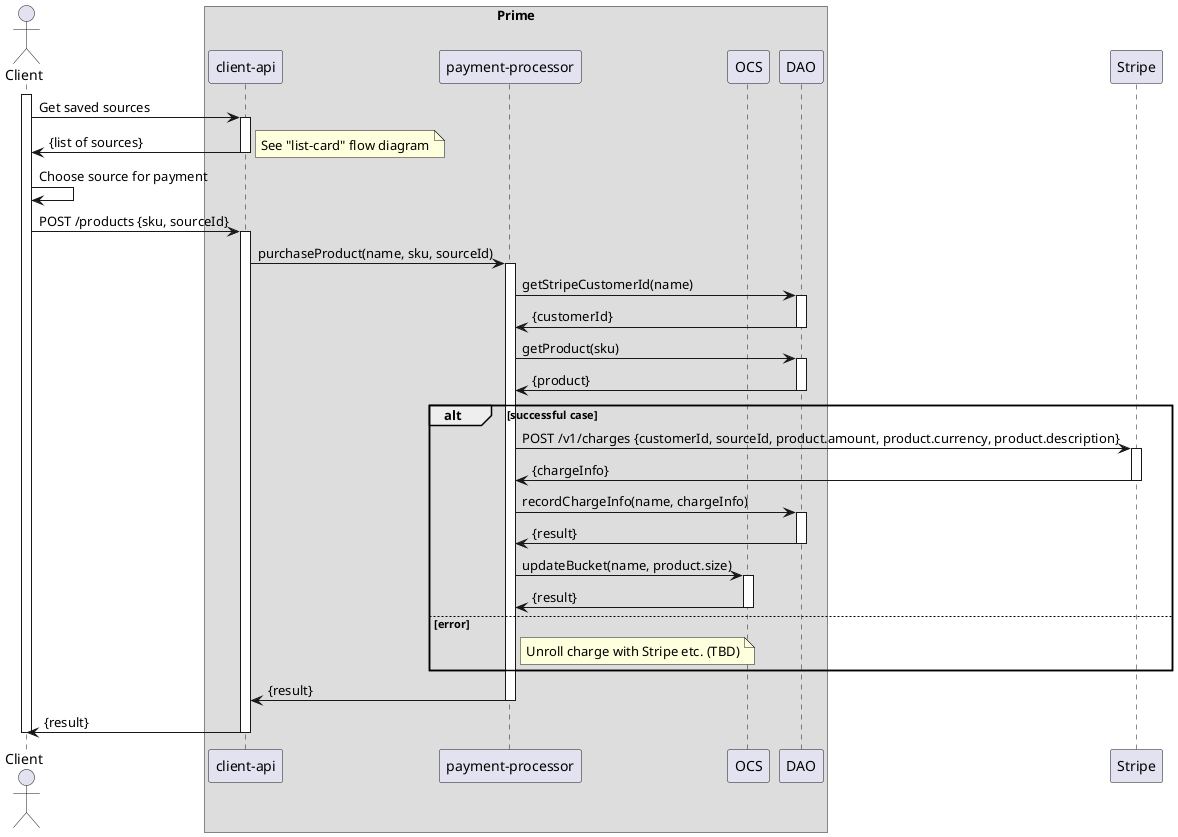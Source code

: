 @startuml

actor Client
participant Client

box "Prime"
    participant "client-api"
    participant "payment-processor"
    participant OCS
    participant DAO
end box
participant Stripe

activate Client
    Client -> "client-api" : Get saved sources
    activate "client-api"
    "client-api" -> Client : {list of sources}
    deactivate "client-api"
    note right : See "list-card" flow diagram

    Client -> Client : Choose source for payment

    Client -> "client-api": POST /products {sku, sourceId}
    activate "client-api"

    "client-api" -> "payment-processor" : purchaseProduct(name, sku, sourceId)
    activate "payment-processor"

    "payment-processor" -> DAO : getStripeCustomerId(name)
    activate DAO
    DAO -> "payment-processor" : {customerId}
    deactivate DAO

    "payment-processor" -> DAO : getProduct(sku)
    activate DAO
    DAO -> "payment-processor" : {product}
    deactivate DAO

    alt successful case
        "payment-processor" -> Stripe : POST /v1/charges {customerId, sourceId, product.amount, product.currency, product.description}
        activate Stripe
        Stripe -> "payment-processor" : {chargeInfo}
        deactivate Stripe

        "payment-processor" -> DAO: recordChargeInfo(name, chargeInfo)
        activate DAO
        DAO -> "payment-processor" : {result}
        deactivate DAO

        "payment-processor" -> OCS : updateBucket(name, product.size)
        activate OCS
        OCS -> "payment-processor" : {result}
        deactivate OCS

    else error
         note right of "payment-processor" : Unroll charge with Stripe etc. (TBD)

    end

    "payment-processor" -> "client-api" : {result}
    deactivate "payment-processor"

    "client-api" -> Client : {result}
    deactivate "client-api"

deactivate Client

@enduml
